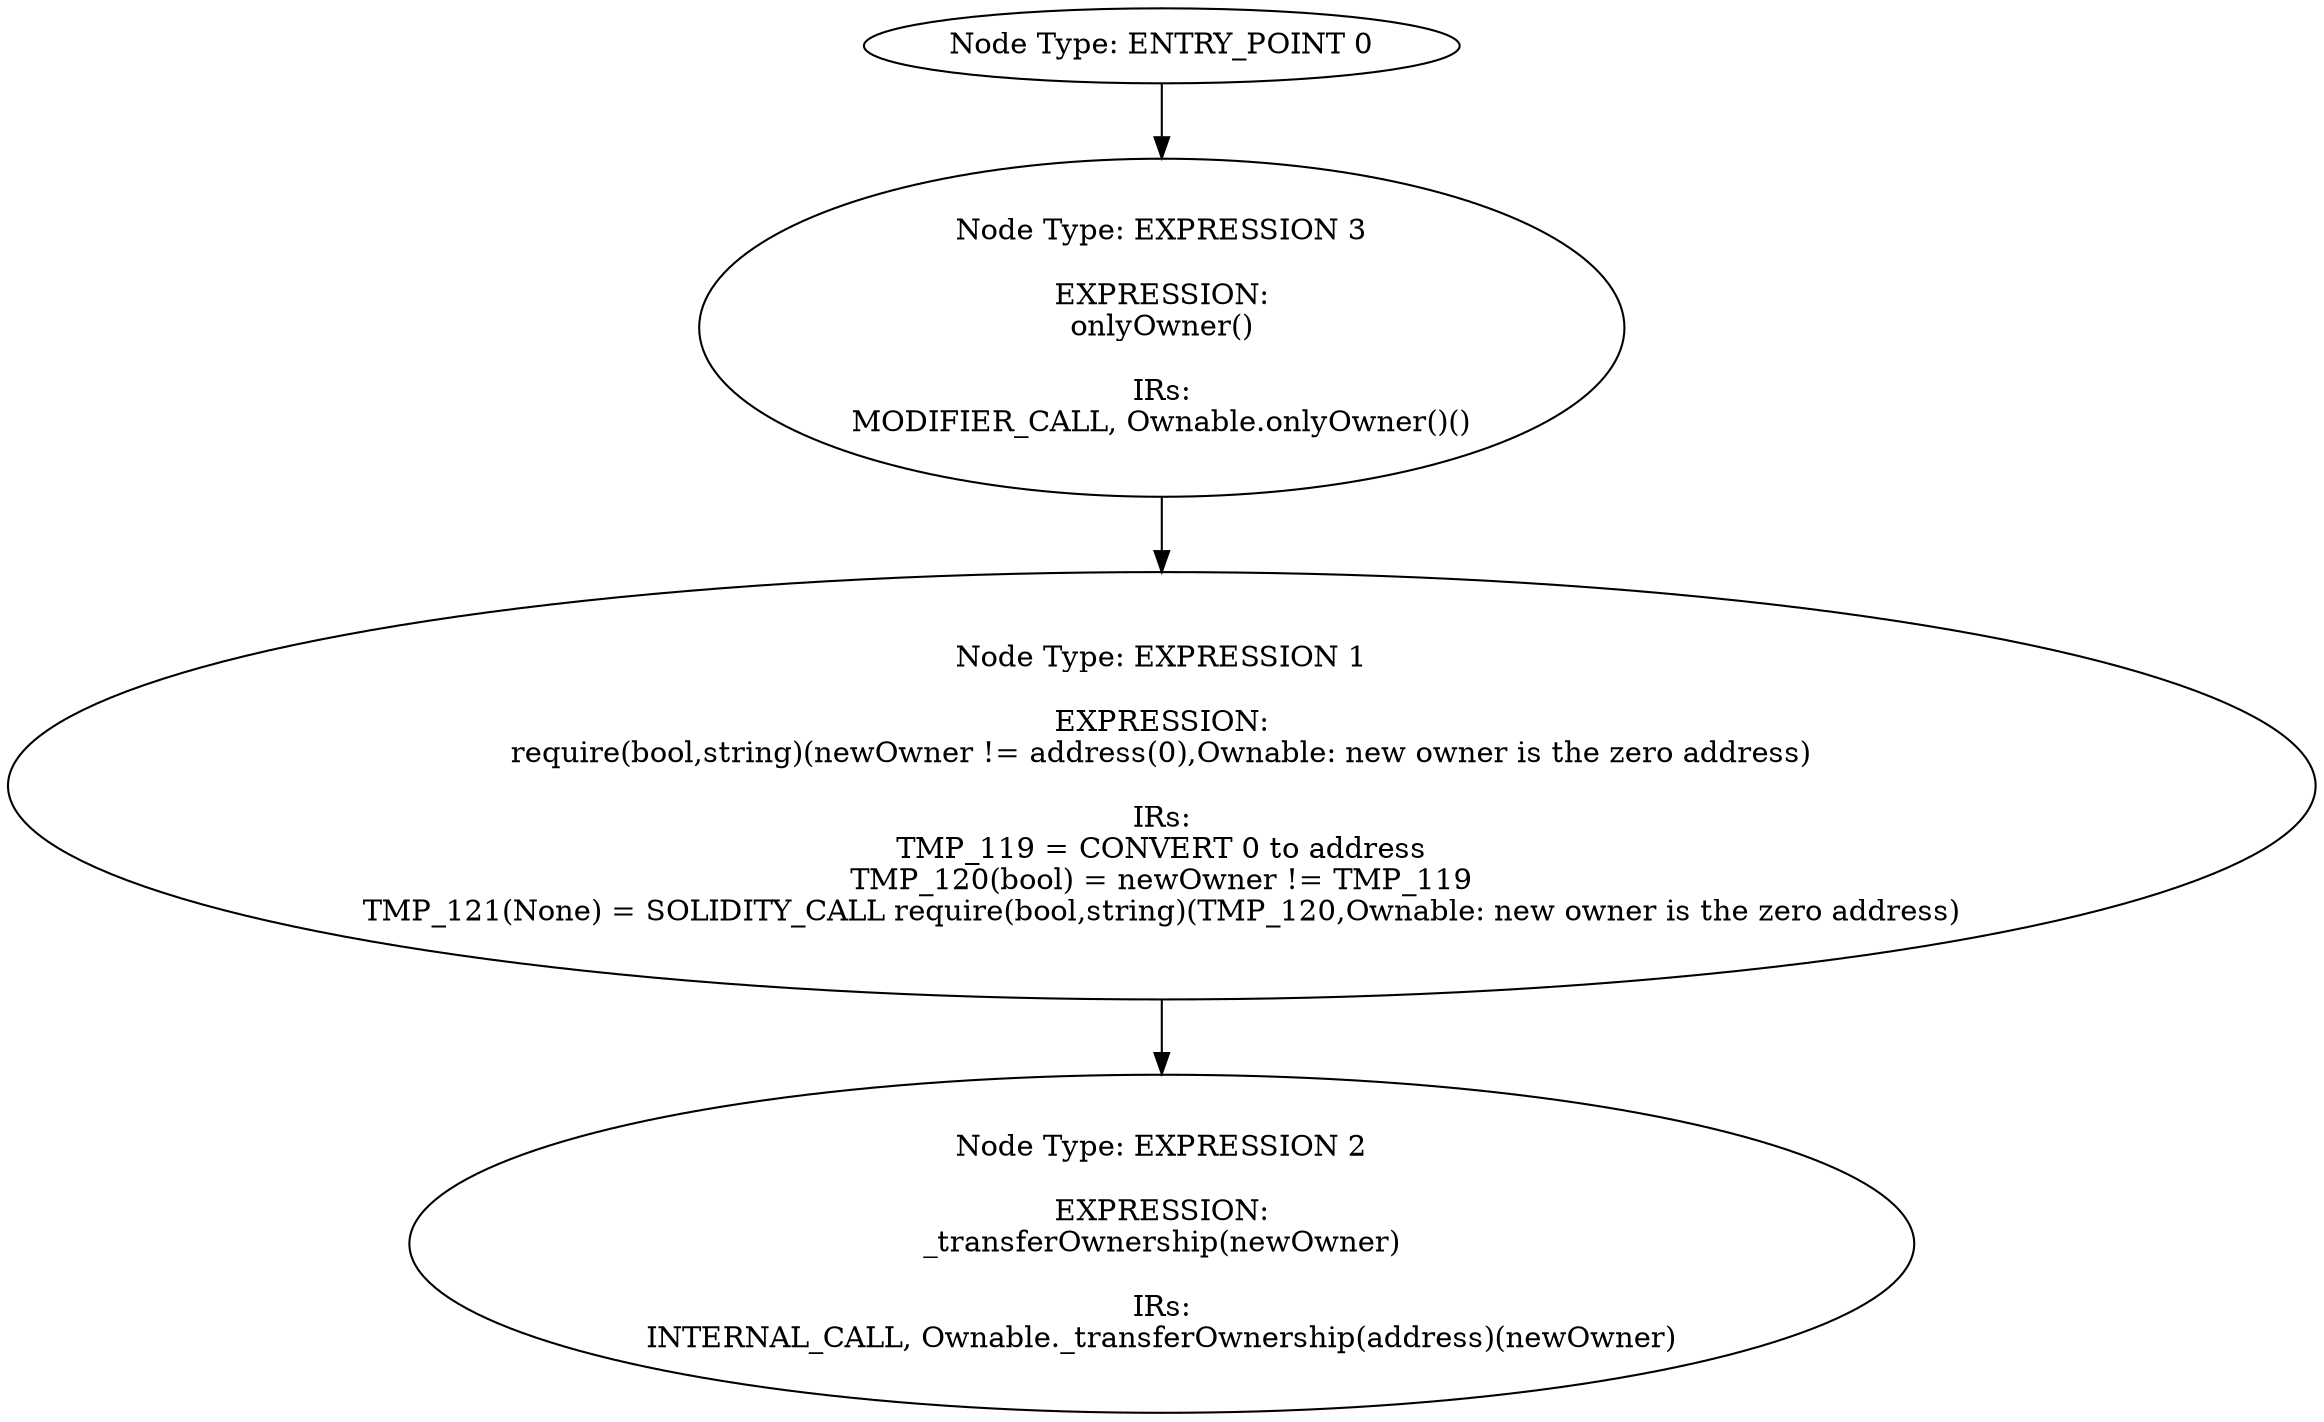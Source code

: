 digraph{
0[label="Node Type: ENTRY_POINT 0
"];
0->3;
1[label="Node Type: EXPRESSION 1

EXPRESSION:
require(bool,string)(newOwner != address(0),Ownable: new owner is the zero address)

IRs:
TMP_119 = CONVERT 0 to address
TMP_120(bool) = newOwner != TMP_119
TMP_121(None) = SOLIDITY_CALL require(bool,string)(TMP_120,Ownable: new owner is the zero address)"];
1->2;
2[label="Node Type: EXPRESSION 2

EXPRESSION:
_transferOwnership(newOwner)

IRs:
INTERNAL_CALL, Ownable._transferOwnership(address)(newOwner)"];
3[label="Node Type: EXPRESSION 3

EXPRESSION:
onlyOwner()

IRs:
MODIFIER_CALL, Ownable.onlyOwner()()"];
3->1;
}
